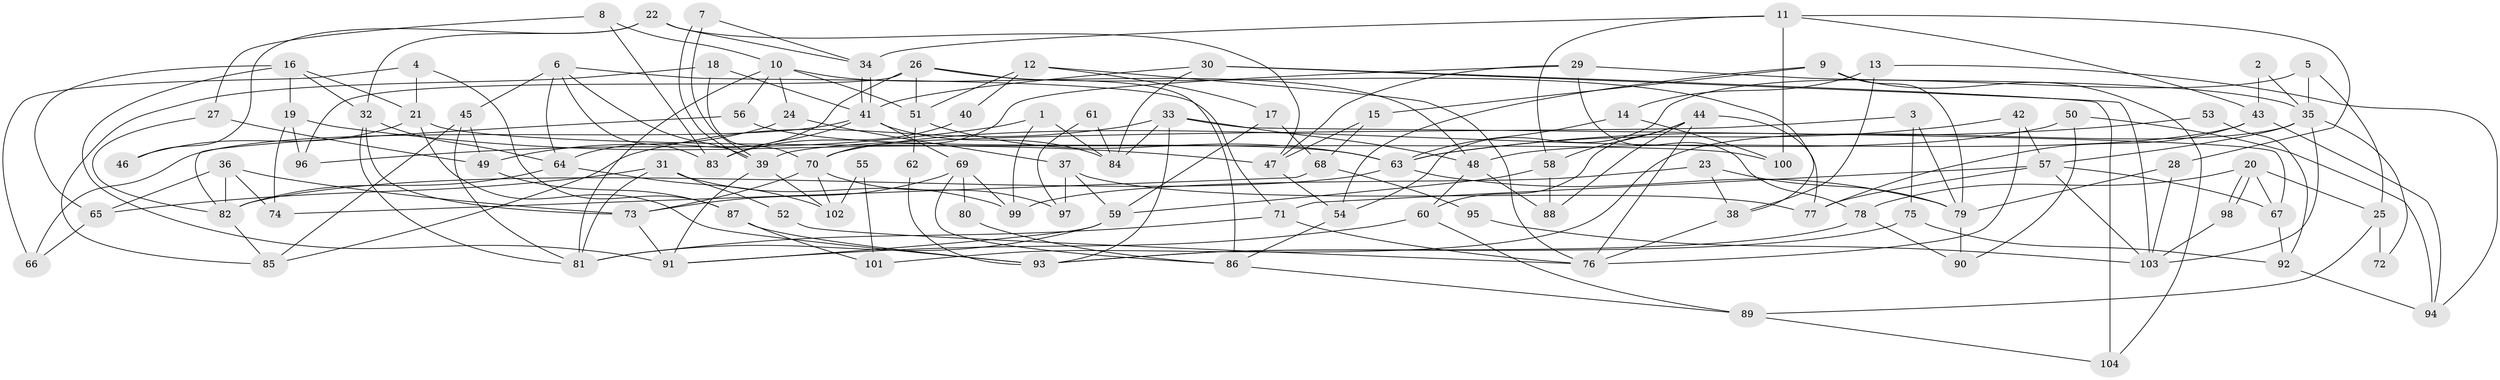 // Generated by graph-tools (version 1.1) at 2025/11/02/27/25 16:11:17]
// undirected, 104 vertices, 208 edges
graph export_dot {
graph [start="1"]
  node [color=gray90,style=filled];
  1;
  2;
  3;
  4;
  5;
  6;
  7;
  8;
  9;
  10;
  11;
  12;
  13;
  14;
  15;
  16;
  17;
  18;
  19;
  20;
  21;
  22;
  23;
  24;
  25;
  26;
  27;
  28;
  29;
  30;
  31;
  32;
  33;
  34;
  35;
  36;
  37;
  38;
  39;
  40;
  41;
  42;
  43;
  44;
  45;
  46;
  47;
  48;
  49;
  50;
  51;
  52;
  53;
  54;
  55;
  56;
  57;
  58;
  59;
  60;
  61;
  62;
  63;
  64;
  65;
  66;
  67;
  68;
  69;
  70;
  71;
  72;
  73;
  74;
  75;
  76;
  77;
  78;
  79;
  80;
  81;
  82;
  83;
  84;
  85;
  86;
  87;
  88;
  89;
  90;
  91;
  92;
  93;
  94;
  95;
  96;
  97;
  98;
  99;
  100;
  101;
  102;
  103;
  104;
  1 -- 99;
  1 -- 84;
  1 -- 96;
  2 -- 43;
  2 -- 35;
  3 -- 79;
  3 -- 75;
  3 -- 39;
  4 -- 66;
  4 -- 21;
  4 -- 87;
  5 -- 54;
  5 -- 25;
  5 -- 35;
  6 -- 64;
  6 -- 39;
  6 -- 45;
  6 -- 71;
  6 -- 83;
  7 -- 34;
  7 -- 39;
  7 -- 39;
  8 -- 10;
  8 -- 83;
  8 -- 27;
  9 -- 104;
  9 -- 79;
  9 -- 15;
  9 -- 54;
  10 -- 51;
  10 -- 24;
  10 -- 48;
  10 -- 56;
  10 -- 81;
  11 -- 58;
  11 -- 34;
  11 -- 28;
  11 -- 43;
  11 -- 100;
  12 -- 51;
  12 -- 76;
  12 -- 17;
  12 -- 40;
  13 -- 94;
  13 -- 38;
  13 -- 14;
  14 -- 63;
  14 -- 100;
  15 -- 68;
  15 -- 47;
  16 -- 19;
  16 -- 32;
  16 -- 21;
  16 -- 65;
  16 -- 91;
  17 -- 59;
  17 -- 68;
  18 -- 41;
  18 -- 85;
  18 -- 70;
  19 -- 47;
  19 -- 96;
  19 -- 74;
  20 -- 78;
  20 -- 98;
  20 -- 98;
  20 -- 25;
  20 -- 67;
  21 -- 100;
  21 -- 46;
  21 -- 93;
  22 -- 32;
  22 -- 47;
  22 -- 34;
  22 -- 46;
  23 -- 99;
  23 -- 79;
  23 -- 38;
  24 -- 49;
  24 -- 37;
  25 -- 89;
  25 -- 72;
  26 -- 86;
  26 -- 64;
  26 -- 38;
  26 -- 51;
  26 -- 96;
  27 -- 82;
  27 -- 49;
  28 -- 103;
  28 -- 79;
  29 -- 70;
  29 -- 35;
  29 -- 47;
  29 -- 78;
  30 -- 84;
  30 -- 103;
  30 -- 41;
  30 -- 104;
  31 -- 65;
  31 -- 81;
  31 -- 52;
  31 -- 99;
  32 -- 73;
  32 -- 81;
  32 -- 64;
  33 -- 48;
  33 -- 93;
  33 -- 67;
  33 -- 84;
  33 -- 85;
  34 -- 41;
  34 -- 41;
  35 -- 57;
  35 -- 72;
  35 -- 101;
  35 -- 103;
  36 -- 82;
  36 -- 73;
  36 -- 65;
  36 -- 74;
  37 -- 77;
  37 -- 59;
  37 -- 97;
  38 -- 76;
  39 -- 91;
  39 -- 102;
  40 -- 83;
  41 -- 66;
  41 -- 69;
  41 -- 83;
  41 -- 84;
  42 -- 57;
  42 -- 76;
  42 -- 63;
  43 -- 48;
  43 -- 77;
  43 -- 94;
  44 -- 58;
  44 -- 76;
  44 -- 60;
  44 -- 77;
  44 -- 88;
  45 -- 81;
  45 -- 49;
  45 -- 85;
  47 -- 54;
  48 -- 60;
  48 -- 88;
  49 -- 87;
  50 -- 90;
  50 -- 70;
  50 -- 94;
  51 -- 63;
  51 -- 62;
  52 -- 76;
  53 -- 63;
  53 -- 92;
  54 -- 86;
  55 -- 102;
  55 -- 101;
  56 -- 63;
  56 -- 82;
  57 -- 67;
  57 -- 77;
  57 -- 71;
  57 -- 103;
  58 -- 88;
  58 -- 59;
  59 -- 91;
  59 -- 81;
  60 -- 91;
  60 -- 89;
  61 -- 84;
  61 -- 97;
  62 -- 93;
  63 -- 82;
  63 -- 79;
  64 -- 82;
  64 -- 102;
  65 -- 66;
  67 -- 92;
  68 -- 74;
  68 -- 95;
  69 -- 73;
  69 -- 80;
  69 -- 86;
  69 -- 99;
  70 -- 102;
  70 -- 73;
  70 -- 97;
  71 -- 76;
  71 -- 81;
  73 -- 91;
  75 -- 92;
  75 -- 93;
  78 -- 93;
  78 -- 90;
  79 -- 90;
  80 -- 86;
  82 -- 85;
  86 -- 89;
  87 -- 93;
  87 -- 101;
  89 -- 104;
  92 -- 94;
  95 -- 103;
  98 -- 103;
}
